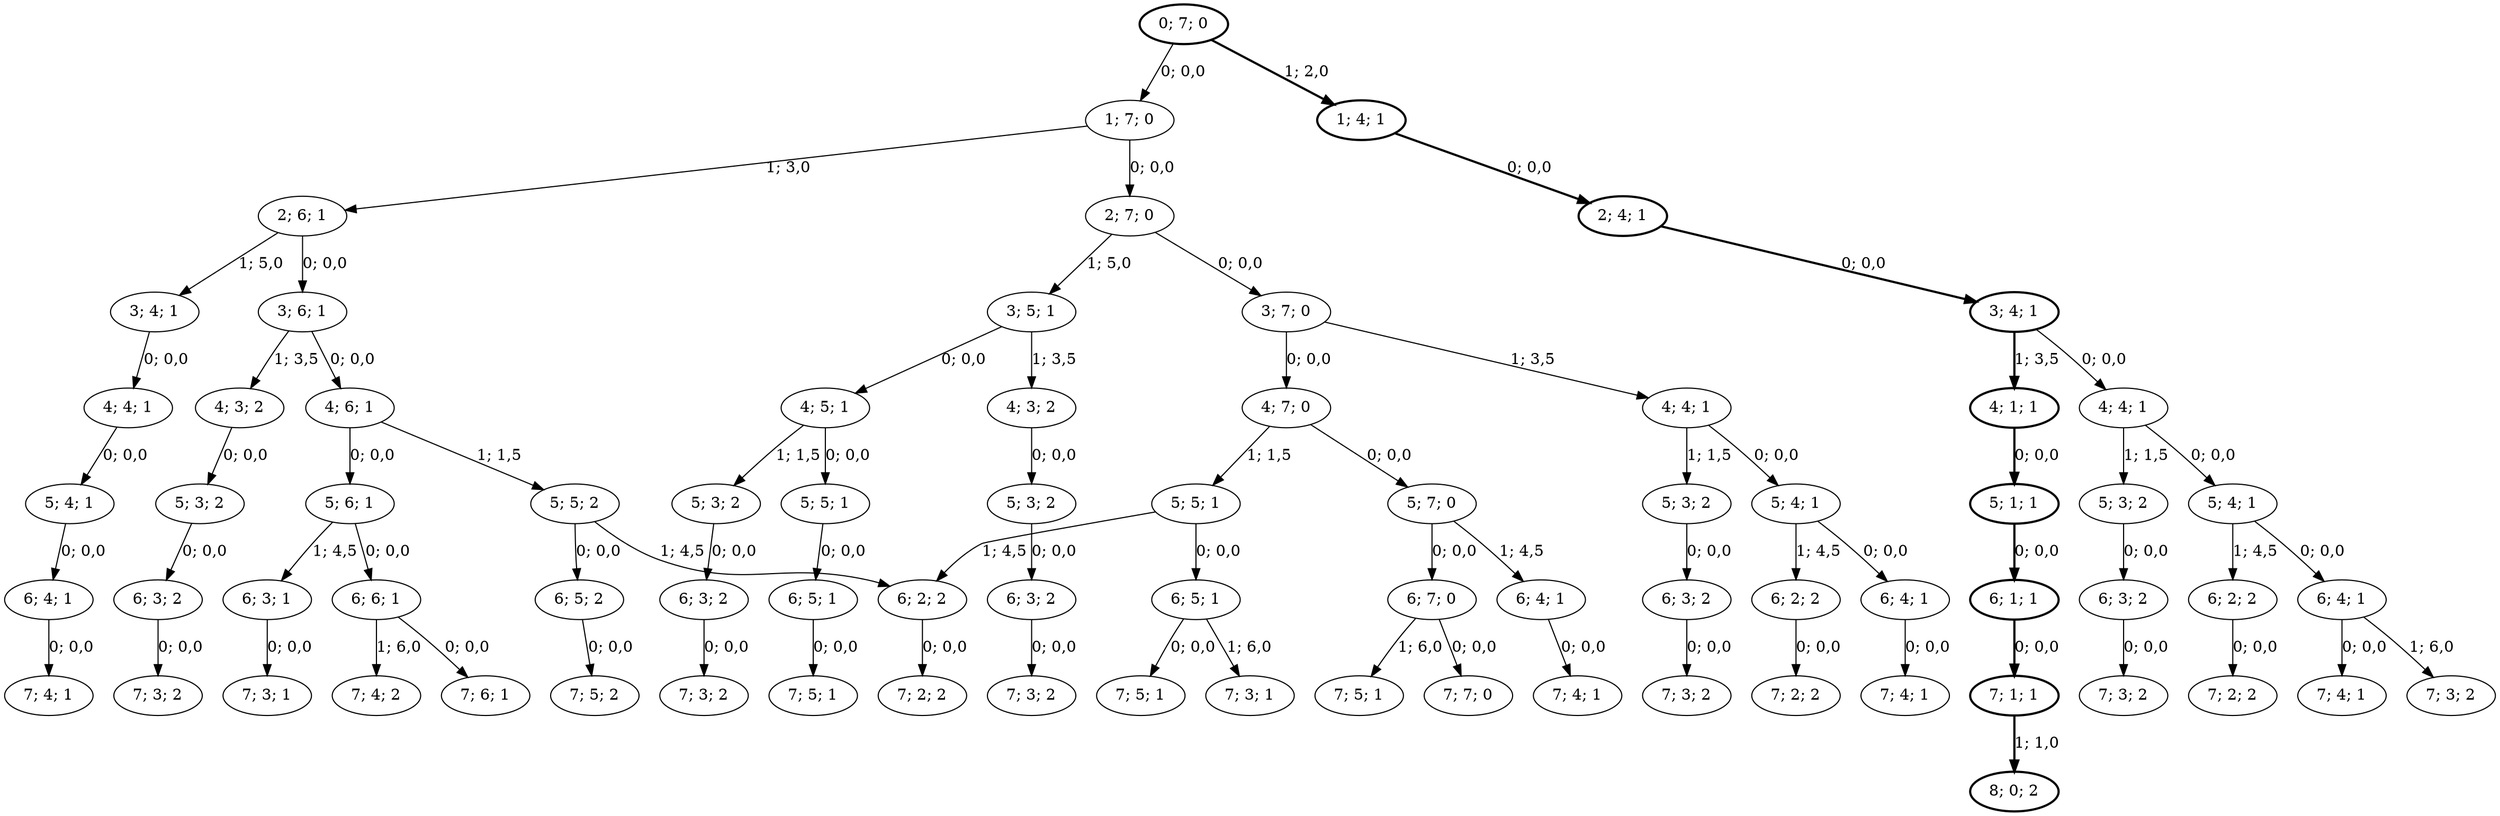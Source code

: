 strict digraph G {
  1 [ style="solid" label="6; 7; 0" ];
  2 [ style="solid" label="7; 7; 0" ];
  3 [ style="solid" label="7; 5; 1" ];
  4 [ style="solid" label="5; 7; 0" ];
  5 [ style="solid" label="6; 4; 1" ];
  6 [ style="solid" label="7; 4; 1" ];
  7 [ style="solid" label="4; 7; 0" ];
  8 [ style="solid" label="6; 5; 1" ];
  9 [ style="solid" label="7; 5; 1" ];
  10 [ style="solid" label="7; 3; 1" ];
  11 [ style="solid" label="5; 5; 1" ];
  12 [ style="solid" label="6; 2; 2" ];
  13 [ style="solid" label="7; 2; 2" ];
  14 [ style="solid" label="3; 7; 0" ];
  15 [ style="solid" label="6; 4; 1" ];
  16 [ style="solid" label="7; 4; 1" ];
  17 [ style="solid" label="5; 4; 1" ];
  18 [ style="solid" label="6; 2; 2" ];
  19 [ style="solid" label="7; 2; 2" ];
  20 [ style="solid" label="4; 4; 1" ];
  21 [ style="solid" label="6; 3; 2" ];
  22 [ style="solid" label="7; 3; 2" ];
  23 [ style="solid" label="5; 3; 2" ];
  24 [ style="solid" label="2; 7; 0" ];
  25 [ style="solid" label="6; 5; 1" ];
  26 [ style="solid" label="7; 5; 1" ];
  27 [ style="solid" label="5; 5; 1" ];
  28 [ style="solid" label="4; 5; 1" ];
  29 [ style="solid" label="6; 3; 2" ];
  30 [ style="solid" label="7; 3; 2" ];
  31 [ style="solid" label="5; 3; 2" ];
  32 [ style="solid" label="3; 5; 1" ];
  33 [ style="solid" label="6; 3; 2" ];
  34 [ style="solid" label="7; 3; 2" ];
  35 [ style="solid" label="5; 3; 2" ];
  36 [ style="solid" label="4; 3; 2" ];
  37 [ style="solid" label="1; 7; 0" ];
  38 [ style="solid" label="6; 6; 1" ];
  39 [ style="solid" label="7; 6; 1" ];
  40 [ style="solid" label="7; 4; 2" ];
  41 [ style="solid" label="5; 6; 1" ];
  42 [ style="solid" label="6; 3; 1" ];
  43 [ style="solid" label="7; 3; 1" ];
  44 [ style="solid" label="4; 6; 1" ];
  45 [ style="solid" label="6; 5; 2" ];
  46 [ style="solid" label="7; 5; 2" ];
  47 [ style="solid" label="5; 5; 2" ];
  48 [ style="solid" label="3; 6; 1" ];
  49 [ style="solid" label="6; 3; 2" ];
  50 [ style="solid" label="7; 3; 2" ];
  51 [ style="solid" label="5; 3; 2" ];
  52 [ style="solid" label="4; 3; 2" ];
  53 [ style="solid" label="2; 6; 1" ];
  54 [ style="solid" label="6; 4; 1" ];
  55 [ style="solid" label="7; 4; 1" ];
  56 [ style="solid" label="5; 4; 1" ];
  57 [ style="solid" label="4; 4; 1" ];
  58 [ style="solid" label="3; 4; 1" ];
  59 [ style="bold" label="0; 7; 0" ];
  60 [ style="solid" label="6; 4; 1" ];
  61 [ style="solid" label="7; 4; 1" ];
  62 [ style="solid" label="7; 3; 2" ];
  63 [ style="solid" label="5; 4; 1" ];
  64 [ style="solid" label="6; 2; 2" ];
  65 [ style="solid" label="7; 2; 2" ];
  66 [ style="solid" label="4; 4; 1" ];
  67 [ style="solid" label="6; 3; 2" ];
  68 [ style="solid" label="7; 3; 2" ];
  69 [ style="solid" label="5; 3; 2" ];
  70 [ style="bold" label="3; 4; 1" ];
  71 [ style="bold" label="7; 1; 1" ];
  72 [ style="bold" label="8; 0; 2" ];
  73 [ style="bold" label="6; 1; 1" ];
  74 [ style="bold" label="5; 1; 1" ];
  75 [ style="bold" label="4; 1; 1" ];
  76 [ style="bold" label="2; 4; 1" ];
  77 [ style="bold" label="1; 4; 1" ];
  1 -> 2 [ style="solid" label="0; 0,0" ];
  1 -> 3 [ style="solid" label="1; 6,0" ];
  4 -> 1 [ style="solid" label="0; 0,0" ];
  5 -> 6 [ style="solid" label="0; 0,0" ];
  4 -> 5 [ style="solid" label="1; 4,5" ];
  7 -> 4 [ style="solid" label="0; 0,0" ];
  8 -> 9 [ style="solid" label="0; 0,0" ];
  8 -> 10 [ style="solid" label="1; 6,0" ];
  11 -> 8 [ style="solid" label="0; 0,0" ];
  12 -> 13 [ style="solid" label="0; 0,0" ];
  11 -> 12 [ style="solid" label="1; 4,5" ];
  7 -> 11 [ style="solid" label="1; 1,5" ];
  14 -> 7 [ style="solid" label="0; 0,0" ];
  15 -> 16 [ style="solid" label="0; 0,0" ];
  17 -> 15 [ style="solid" label="0; 0,0" ];
  18 -> 19 [ style="solid" label="0; 0,0" ];
  17 -> 18 [ style="solid" label="1; 4,5" ];
  20 -> 17 [ style="solid" label="0; 0,0" ];
  21 -> 22 [ style="solid" label="0; 0,0" ];
  23 -> 21 [ style="solid" label="0; 0,0" ];
  20 -> 23 [ style="solid" label="1; 1,5" ];
  14 -> 20 [ style="solid" label="1; 3,5" ];
  24 -> 14 [ style="solid" label="0; 0,0" ];
  25 -> 26 [ style="solid" label="0; 0,0" ];
  27 -> 25 [ style="solid" label="0; 0,0" ];
  28 -> 27 [ style="solid" label="0; 0,0" ];
  29 -> 30 [ style="solid" label="0; 0,0" ];
  31 -> 29 [ style="solid" label="0; 0,0" ];
  28 -> 31 [ style="solid" label="1; 1,5" ];
  32 -> 28 [ style="solid" label="0; 0,0" ];
  33 -> 34 [ style="solid" label="0; 0,0" ];
  35 -> 33 [ style="solid" label="0; 0,0" ];
  36 -> 35 [ style="solid" label="0; 0,0" ];
  32 -> 36 [ style="solid" label="1; 3,5" ];
  24 -> 32 [ style="solid" label="1; 5,0" ];
  37 -> 24 [ style="solid" label="0; 0,0" ];
  38 -> 39 [ style="solid" label="0; 0,0" ];
  38 -> 40 [ style="solid" label="1; 6,0" ];
  41 -> 38 [ style="solid" label="0; 0,0" ];
  42 -> 43 [ style="solid" label="0; 0,0" ];
  41 -> 42 [ style="solid" label="1; 4,5" ];
  44 -> 41 [ style="solid" label="0; 0,0" ];
  45 -> 46 [ style="solid" label="0; 0,0" ];
  47 -> 45 [ style="solid" label="0; 0,0" ];
  47 -> 12 [ style="solid" label="1; 4,5" ];
  44 -> 47 [ style="solid" label="1; 1,5" ];
  48 -> 44 [ style="solid" label="0; 0,0" ];
  49 -> 50 [ style="solid" label="0; 0,0" ];
  51 -> 49 [ style="solid" label="0; 0,0" ];
  52 -> 51 [ style="solid" label="0; 0,0" ];
  48 -> 52 [ style="solid" label="1; 3,5" ];
  53 -> 48 [ style="solid" label="0; 0,0" ];
  54 -> 55 [ style="solid" label="0; 0,0" ];
  56 -> 54 [ style="solid" label="0; 0,0" ];
  57 -> 56 [ style="solid" label="0; 0,0" ];
  58 -> 57 [ style="solid" label="0; 0,0" ];
  53 -> 58 [ style="solid" label="1; 5,0" ];
  37 -> 53 [ style="solid" label="1; 3,0" ];
  59 -> 37 [ style="solid" label="0; 0,0" ];
  60 -> 61 [ style="solid" label="0; 0,0" ];
  60 -> 62 [ style="solid" label="1; 6,0" ];
  63 -> 60 [ style="solid" label="0; 0,0" ];
  64 -> 65 [ style="solid" label="0; 0,0" ];
  63 -> 64 [ style="solid" label="1; 4,5" ];
  66 -> 63 [ style="solid" label="0; 0,0" ];
  67 -> 68 [ style="solid" label="0; 0,0" ];
  69 -> 67 [ style="solid" label="0; 0,0" ];
  66 -> 69 [ style="solid" label="1; 1,5" ];
  70 -> 66 [ style="solid" label="0; 0,0" ];
  71 -> 72 [ style="bold" label="1; 1,0" ];
  73 -> 71 [ style="bold" label="0; 0,0" ];
  74 -> 73 [ style="bold" label="0; 0,0" ];
  75 -> 74 [ style="bold" label="0; 0,0" ];
  70 -> 75 [ style="bold" label="1; 3,5" ];
  76 -> 70 [ style="bold" label="0; 0,0" ];
  77 -> 76 [ style="bold" label="0; 0,0" ];
  59 -> 77 [ style="bold" label="1; 2,0" ];
}
